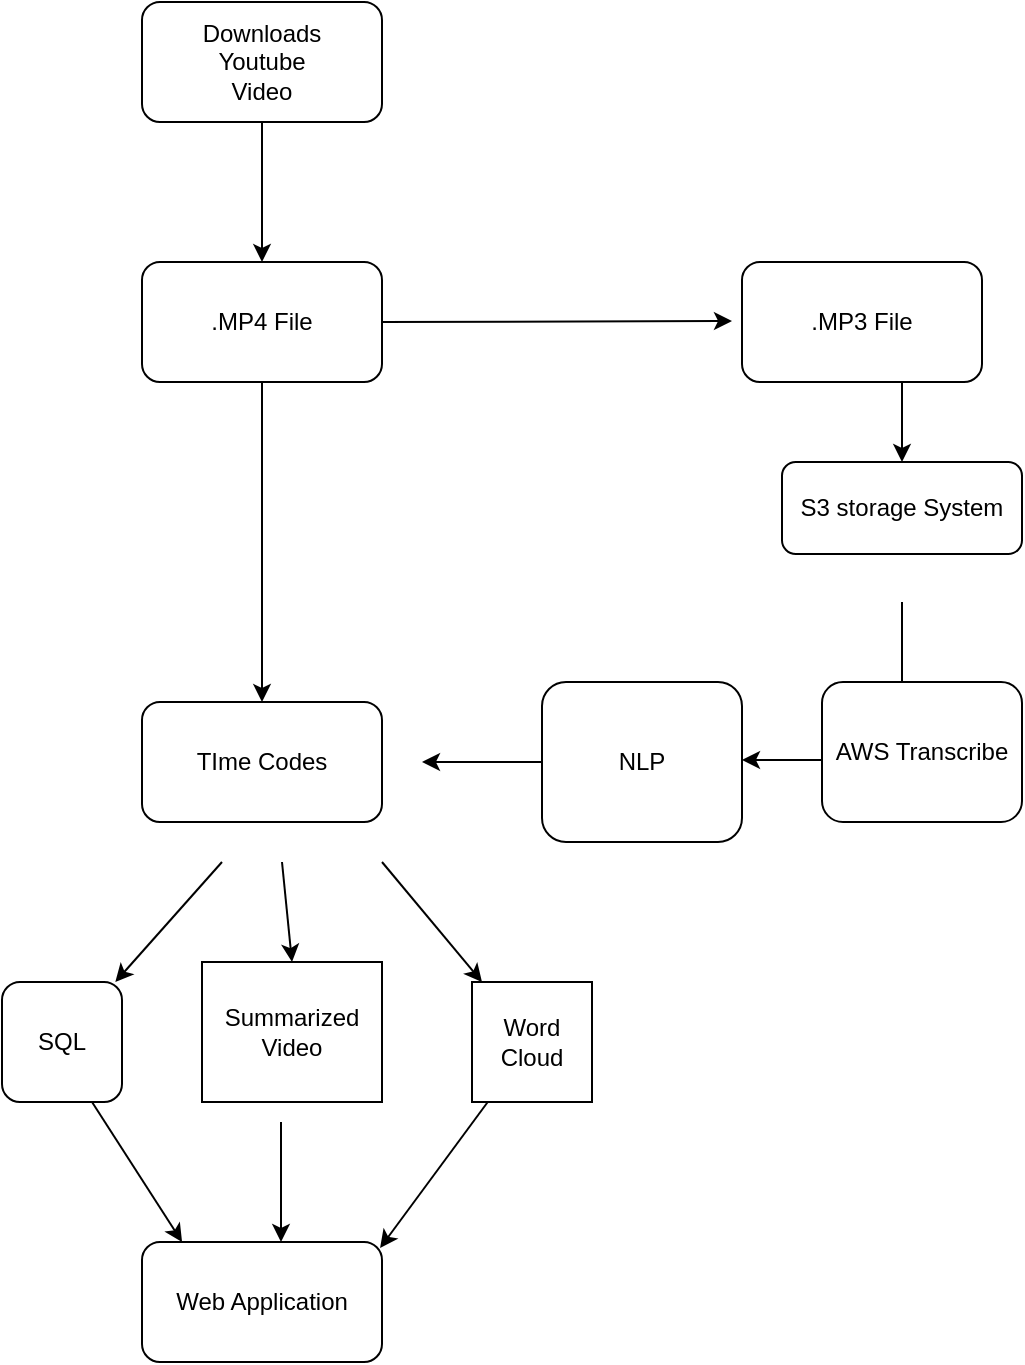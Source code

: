 <mxfile version="10.6.3" type="device"><diagram id="VVPqWMNGw7BK4BLMdGKy" name="Page-1"><mxGraphModel dx="1327" dy="769" grid="1" gridSize="10" guides="1" tooltips="1" connect="1" arrows="1" fold="1" page="1" pageScale="1" pageWidth="850" pageHeight="1100" math="0" shadow="0"><root><mxCell id="0"/><mxCell id="1" parent="0"/><mxCell id="rck6esSrnDoGNqP2V5hP-1" value="" style="rounded=1;whiteSpace=wrap;html=1;" vertex="1" parent="1"><mxGeometry x="210" y="20" width="120" height="60" as="geometry"/></mxCell><mxCell id="rck6esSrnDoGNqP2V5hP-3" value="" style="endArrow=classic;html=1;exitX=1;exitY=0.5;exitDx=0;exitDy=0;" edge="1" parent="1" source="rck6esSrnDoGNqP2V5hP-35"><mxGeometry width="50" height="50" relative="1" as="geometry"><mxPoint x="425" y="179.5" as="sourcePoint"/><mxPoint x="505" y="179.5" as="targetPoint"/></mxGeometry></mxCell><mxCell id="rck6esSrnDoGNqP2V5hP-5" value="" style="endArrow=classic;html=1;" edge="1" parent="1"><mxGeometry width="50" height="50" relative="1" as="geometry"><mxPoint x="590" y="320" as="sourcePoint"/><mxPoint x="590" y="380" as="targetPoint"/></mxGeometry></mxCell><mxCell id="rck6esSrnDoGNqP2V5hP-6" value="" style="endArrow=classic;html=1;" edge="1" parent="1"><mxGeometry width="50" height="50" relative="1" as="geometry"><mxPoint x="555" y="399" as="sourcePoint"/><mxPoint x="510" y="399" as="targetPoint"/></mxGeometry></mxCell><mxCell id="rck6esSrnDoGNqP2V5hP-8" value="TIme Codes" style="rounded=1;whiteSpace=wrap;html=1;" vertex="1" parent="1"><mxGeometry x="210" y="370" width="120" height="60" as="geometry"/></mxCell><mxCell id="rck6esSrnDoGNqP2V5hP-11" value="NLP" style="rounded=1;whiteSpace=wrap;html=1;" vertex="1" parent="1"><mxGeometry x="410" y="360" width="100" height="80" as="geometry"/></mxCell><mxCell id="rck6esSrnDoGNqP2V5hP-13" value="" style="endArrow=classic;html=1;" edge="1" parent="1"><mxGeometry width="50" height="50" relative="1" as="geometry"><mxPoint x="410" y="400" as="sourcePoint"/><mxPoint x="350" y="400" as="targetPoint"/></mxGeometry></mxCell><mxCell id="rck6esSrnDoGNqP2V5hP-19" value="" style="endArrow=classic;html=1;" edge="1" parent="1" target="rck6esSrnDoGNqP2V5hP-24"><mxGeometry width="50" height="50" relative="1" as="geometry"><mxPoint x="330" y="450" as="sourcePoint"/><mxPoint x="350" y="510" as="targetPoint"/></mxGeometry></mxCell><mxCell id="rck6esSrnDoGNqP2V5hP-20" value="" style="endArrow=classic;html=1;entryX=0.5;entryY=0;entryDx=0;entryDy=0;" edge="1" parent="1" target="rck6esSrnDoGNqP2V5hP-23"><mxGeometry width="50" height="50" relative="1" as="geometry"><mxPoint x="280" y="450" as="sourcePoint"/><mxPoint x="280" y="510" as="targetPoint"/></mxGeometry></mxCell><mxCell id="rck6esSrnDoGNqP2V5hP-21" value="" style="endArrow=classic;html=1;" edge="1" parent="1" target="rck6esSrnDoGNqP2V5hP-22"><mxGeometry width="50" height="50" relative="1" as="geometry"><mxPoint x="250" y="450" as="sourcePoint"/><mxPoint x="220" y="500" as="targetPoint"/></mxGeometry></mxCell><mxCell id="rck6esSrnDoGNqP2V5hP-22" value="SQL" style="rounded=1;whiteSpace=wrap;html=1;" vertex="1" parent="1"><mxGeometry x="140" y="510" width="60" height="60" as="geometry"/></mxCell><mxCell id="rck6esSrnDoGNqP2V5hP-23" value="Summarized Video" style="rounded=0;whiteSpace=wrap;html=1;" vertex="1" parent="1"><mxGeometry x="240" y="500" width="90" height="70" as="geometry"/></mxCell><mxCell id="rck6esSrnDoGNqP2V5hP-24" value="Word Cloud" style="whiteSpace=wrap;html=1;aspect=fixed;" vertex="1" parent="1"><mxGeometry x="375" y="510" width="60" height="60" as="geometry"/></mxCell><mxCell id="rck6esSrnDoGNqP2V5hP-25" value="Web Application" style="rounded=1;whiteSpace=wrap;html=1;" vertex="1" parent="1"><mxGeometry x="210" y="640" width="120" height="60" as="geometry"/></mxCell><mxCell id="rck6esSrnDoGNqP2V5hP-26" value="" style="endArrow=classic;html=1;entryX=0.167;entryY=0;entryDx=0;entryDy=0;entryPerimeter=0;exitX=0.75;exitY=1;exitDx=0;exitDy=0;" edge="1" parent="1" source="rck6esSrnDoGNqP2V5hP-22" target="rck6esSrnDoGNqP2V5hP-25"><mxGeometry width="50" height="50" relative="1" as="geometry"><mxPoint x="200" y="580" as="sourcePoint"/><mxPoint x="220" y="630" as="targetPoint"/></mxGeometry></mxCell><mxCell id="rck6esSrnDoGNqP2V5hP-27" value="" style="endArrow=classic;html=1;" edge="1" parent="1"><mxGeometry width="50" height="50" relative="1" as="geometry"><mxPoint x="279.5" y="580" as="sourcePoint"/><mxPoint x="279.5" y="640" as="targetPoint"/></mxGeometry></mxCell><mxCell id="rck6esSrnDoGNqP2V5hP-28" value="" style="endArrow=classic;html=1;entryX=0.992;entryY=0.05;entryDx=0;entryDy=0;entryPerimeter=0;" edge="1" parent="1" source="rck6esSrnDoGNqP2V5hP-24" target="rck6esSrnDoGNqP2V5hP-25"><mxGeometry width="50" height="50" relative="1" as="geometry"><mxPoint x="360" y="570" as="sourcePoint"/><mxPoint x="340" y="629" as="targetPoint"/></mxGeometry></mxCell><mxCell id="rck6esSrnDoGNqP2V5hP-30" value="AWS Transcribe" style="rounded=1;whiteSpace=wrap;html=1;" vertex="1" parent="1"><mxGeometry x="550" y="360" width="100" height="70" as="geometry"/></mxCell><mxCell id="rck6esSrnDoGNqP2V5hP-31" value="" style="endArrow=classic;html=1;" edge="1" parent="1" target="rck6esSrnDoGNqP2V5hP-32"><mxGeometry width="50" height="50" relative="1" as="geometry"><mxPoint x="590" y="210" as="sourcePoint"/><mxPoint x="590" y="266" as="targetPoint"/></mxGeometry></mxCell><mxCell id="rck6esSrnDoGNqP2V5hP-32" value="S3 storage System" style="rounded=1;whiteSpace=wrap;html=1;" vertex="1" parent="1"><mxGeometry x="530" y="250" width="120" height="46" as="geometry"/></mxCell><mxCell id="rck6esSrnDoGNqP2V5hP-33" value=".MP3 File" style="rounded=1;whiteSpace=wrap;html=1;" vertex="1" parent="1"><mxGeometry x="510" y="150" width="120" height="60" as="geometry"/></mxCell><mxCell id="rck6esSrnDoGNqP2V5hP-34" value="" style="endArrow=classic;html=1;" edge="1" parent="1" target="rck6esSrnDoGNqP2V5hP-35"><mxGeometry width="50" height="50" relative="1" as="geometry"><mxPoint x="270" y="80" as="sourcePoint"/><mxPoint x="270" y="140" as="targetPoint"/></mxGeometry></mxCell><mxCell id="rck6esSrnDoGNqP2V5hP-35" value=".MP4 File" style="rounded=1;whiteSpace=wrap;html=1;" vertex="1" parent="1"><mxGeometry x="210" y="150" width="120" height="60" as="geometry"/></mxCell><mxCell id="rck6esSrnDoGNqP2V5hP-36" value="" style="endArrow=classic;html=1;entryX=0.5;entryY=0;entryDx=0;entryDy=0;" edge="1" parent="1" target="rck6esSrnDoGNqP2V5hP-8"><mxGeometry width="50" height="50" relative="1" as="geometry"><mxPoint x="270" y="210" as="sourcePoint"/><mxPoint x="270" y="290" as="targetPoint"/></mxGeometry></mxCell><mxCell id="rck6esSrnDoGNqP2V5hP-37" value="&lt;div&gt;Downloads&lt;/div&gt;&lt;div&gt;Youtube Video&lt;br&gt;&lt;/div&gt;" style="text;html=1;strokeColor=none;fillColor=none;align=center;verticalAlign=middle;whiteSpace=wrap;rounded=0;" vertex="1" parent="1"><mxGeometry x="250" y="40" width="40" height="20" as="geometry"/></mxCell></root></mxGraphModel></diagram></mxfile>